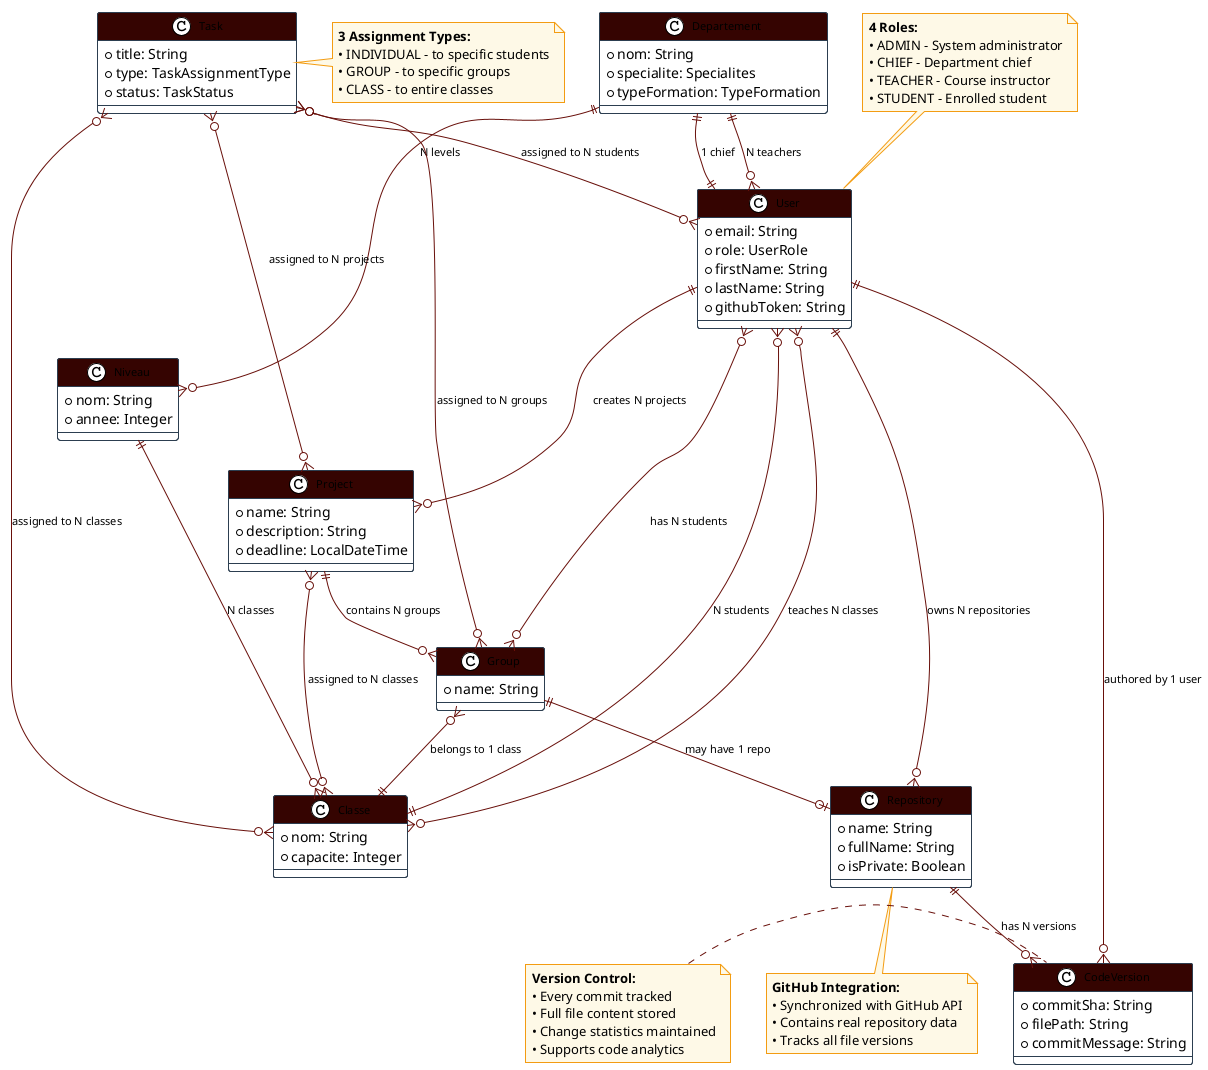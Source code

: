 @startuml EspritHub Entity Relationships

!theme plain
skinparam {
  ClassBackgroundColor #ffffff
  ClassBorderColor #2c3e50
  ClassHeaderBackgroundColor #350401
  ClassHeaderFontColor #ffffff
  ArrowColor #680f0a
  ArrowFontSize 11
  ClassFontSize 11
  PackageFontSize 13
  PackageBackgroundColor #ecf0f1
  PackageBorderColor #95a5a6
  NoteBorderColor #f39c12
  NoteBackgroundColor #fef9e7
}

' Core entities with key attributes only
class User {
  +email: String
  +role: UserRole
  +firstName: String
  +lastName: String
  +githubToken: String
}

class Departement {
  +nom: String
  +specialite: Specialites
  +typeFormation: TypeFormation
}

class Niveau {
  +nom: String
  +annee: Integer
}

class Classe {
  +nom: String
  +capacite: Integer
}

class Project {
  +name: String
  +description: String
  +deadline: LocalDateTime
}

class Group {
  +name: String
}

class Task {
  +title: String
  +type: TaskAssignmentType
  +status: TaskStatus
}

class Repository {
  +name: String
  +fullName: String
  +isPrivate: Boolean
}

class CodeVersion {
  +commitSha: String
  +filePath: String
  +commitMessage: String
}

' Key relationship labels with cardinalities
Departement ||--|| User : "1 chief"
Departement ||--o{ User : "N teachers"
Departement ||--o{ Niveau : "N levels"

Niveau ||--o{ Classe : "N classes"

Classe ||--o{ User : "N students"
User }o--o{ Classe : "teaches N classes"

User ||--o{ Project : "creates N projects"
Project }o--o{ Classe : "assigned to N classes"
Project ||--o{ Group : "contains N groups"

Group }o--|| Classe : "belongs to 1 class"
Group }o--o{ User : "has N students"
Group ||--o| Repository : "may have 1 repo"

User ||--o{ Repository : "owns N repositories"
Repository ||--o{ CodeVersion : "has N versions"
CodeVersion }o--|| User : "authored by 1 user"

Task }o--o{ Project : "assigned to N projects"
Task }o--o{ Group : "assigned to N groups"
Task }o--o{ User : "assigned to N students"
Task }o--o{ Classe : "assigned to N classes"

' Notes explaining key concepts
note top of User
  **4 Roles:**
  • ADMIN - System administrator
  • CHIEF - Department chief
  • TEACHER - Course instructor
  • STUDENT - Enrolled student
end note

note bottom of Repository
  **GitHub Integration:**
  • Synchronized with GitHub API
  • Contains real repository data
  • Tracks all file versions
end note

note right of Task
  **3 Assignment Types:**
  • INDIVIDUAL - to specific students
  • GROUP - to specific groups
  • CLASS - to entire classes
end note

note left of CodeVersion
  **Version Control:**
  • Every commit tracked
  • Full file content stored
  • Change statistics maintained
  • Supports code analytics
end note

@enduml
